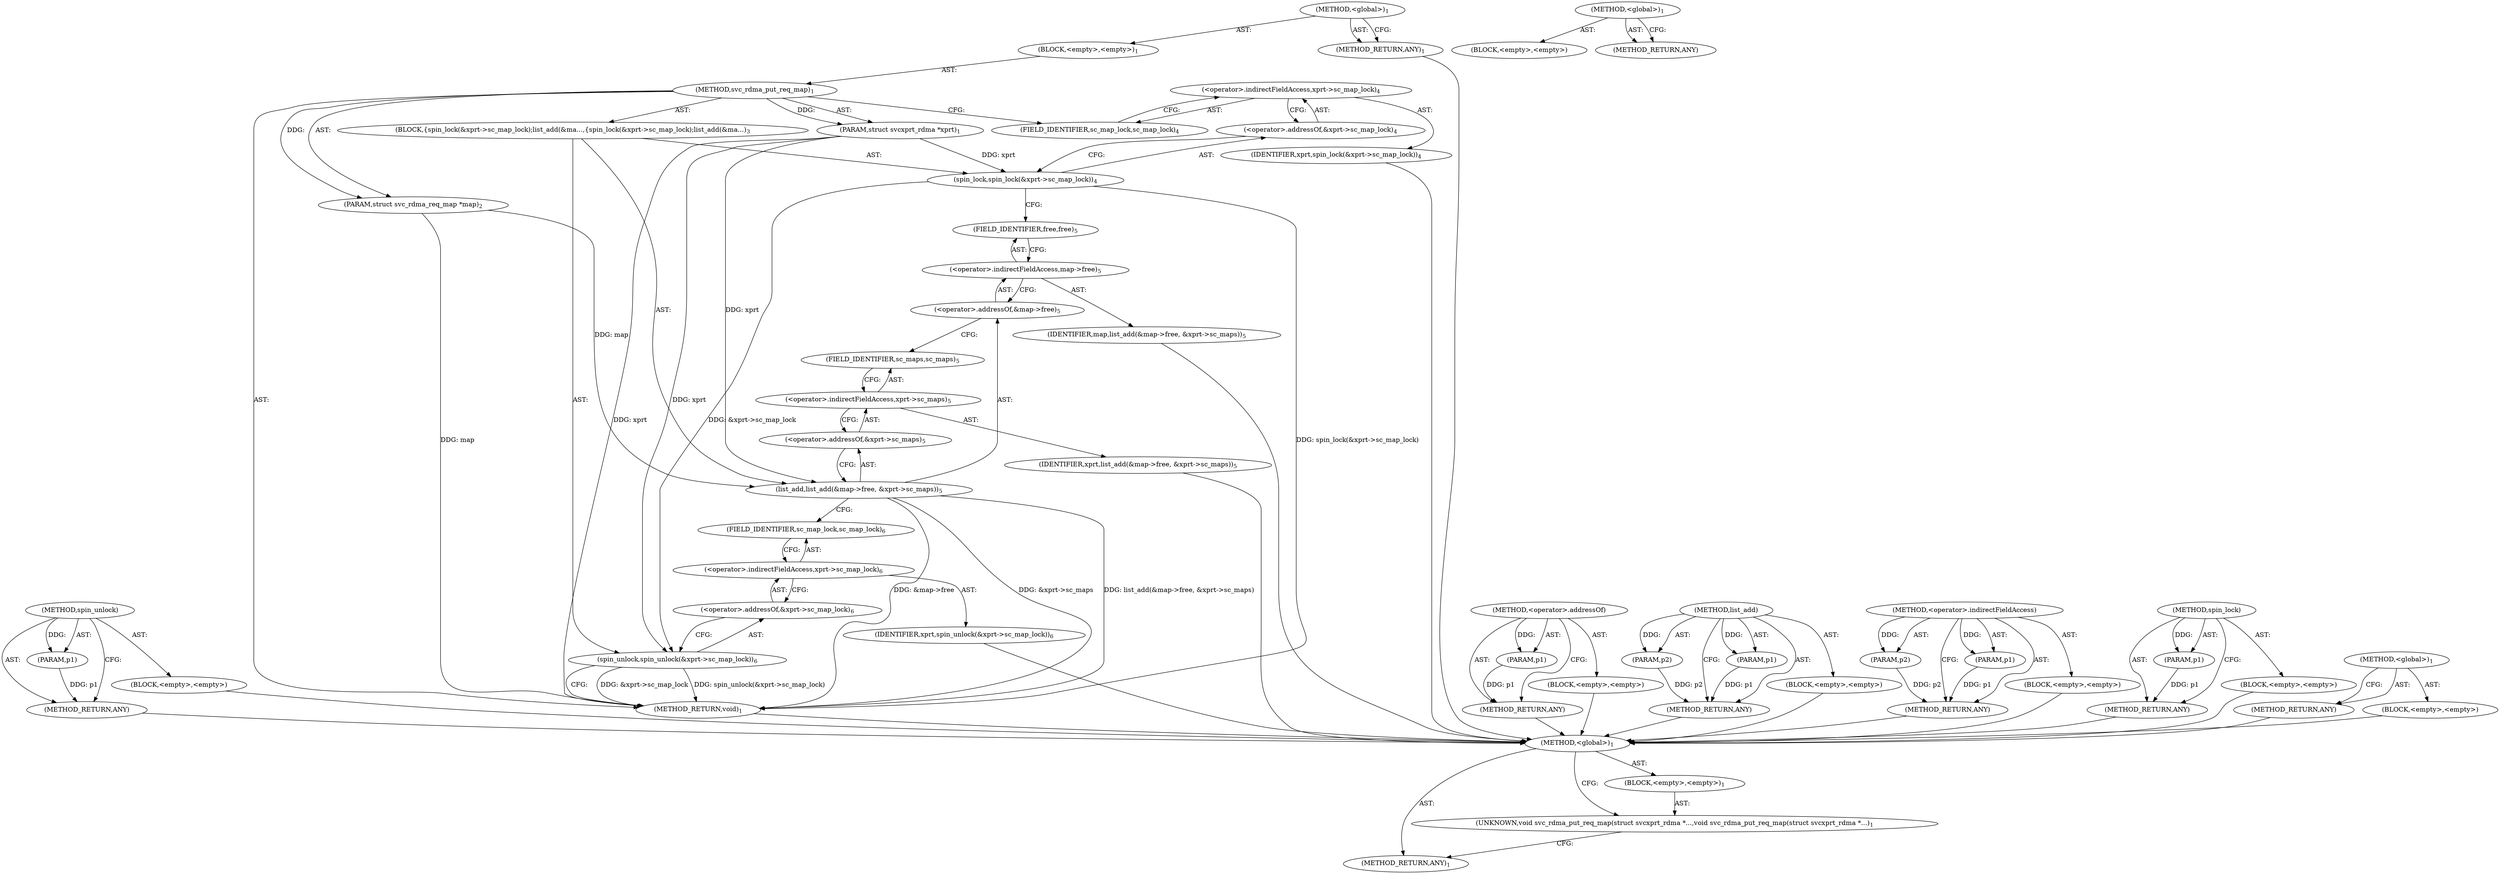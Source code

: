 digraph "&lt;global&gt;" {
vulnerable_68 [label=<(METHOD,spin_unlock)>];
vulnerable_69 [label=<(PARAM,p1)>];
vulnerable_70 [label=<(BLOCK,&lt;empty&gt;,&lt;empty&gt;)>];
vulnerable_71 [label=<(METHOD_RETURN,ANY)>];
vulnerable_6 [label=<(METHOD,&lt;global&gt;)<SUB>1</SUB>>];
vulnerable_7 [label=<(BLOCK,&lt;empty&gt;,&lt;empty&gt;)<SUB>1</SUB>>];
vulnerable_8 [label=<(METHOD,svc_rdma_put_req_map)<SUB>1</SUB>>];
vulnerable_9 [label=<(PARAM,struct svcxprt_rdma *xprt)<SUB>1</SUB>>];
vulnerable_10 [label=<(PARAM,struct svc_rdma_req_map *map)<SUB>2</SUB>>];
vulnerable_11 [label=<(BLOCK,{
	spin_lock(&amp;xprt-&gt;sc_map_lock);
	list_add(&amp;ma...,{
	spin_lock(&amp;xprt-&gt;sc_map_lock);
	list_add(&amp;ma...)<SUB>3</SUB>>];
vulnerable_12 [label=<(spin_lock,spin_lock(&amp;xprt-&gt;sc_map_lock))<SUB>4</SUB>>];
vulnerable_13 [label=<(&lt;operator&gt;.addressOf,&amp;xprt-&gt;sc_map_lock)<SUB>4</SUB>>];
vulnerable_14 [label=<(&lt;operator&gt;.indirectFieldAccess,xprt-&gt;sc_map_lock)<SUB>4</SUB>>];
vulnerable_15 [label=<(IDENTIFIER,xprt,spin_lock(&amp;xprt-&gt;sc_map_lock))<SUB>4</SUB>>];
vulnerable_16 [label=<(FIELD_IDENTIFIER,sc_map_lock,sc_map_lock)<SUB>4</SUB>>];
vulnerable_17 [label=<(list_add,list_add(&amp;map-&gt;free, &amp;xprt-&gt;sc_maps))<SUB>5</SUB>>];
vulnerable_18 [label=<(&lt;operator&gt;.addressOf,&amp;map-&gt;free)<SUB>5</SUB>>];
vulnerable_19 [label=<(&lt;operator&gt;.indirectFieldAccess,map-&gt;free)<SUB>5</SUB>>];
vulnerable_20 [label=<(IDENTIFIER,map,list_add(&amp;map-&gt;free, &amp;xprt-&gt;sc_maps))<SUB>5</SUB>>];
vulnerable_21 [label=<(FIELD_IDENTIFIER,free,free)<SUB>5</SUB>>];
vulnerable_22 [label=<(&lt;operator&gt;.addressOf,&amp;xprt-&gt;sc_maps)<SUB>5</SUB>>];
vulnerable_23 [label=<(&lt;operator&gt;.indirectFieldAccess,xprt-&gt;sc_maps)<SUB>5</SUB>>];
vulnerable_24 [label=<(IDENTIFIER,xprt,list_add(&amp;map-&gt;free, &amp;xprt-&gt;sc_maps))<SUB>5</SUB>>];
vulnerable_25 [label=<(FIELD_IDENTIFIER,sc_maps,sc_maps)<SUB>5</SUB>>];
vulnerable_26 [label=<(spin_unlock,spin_unlock(&amp;xprt-&gt;sc_map_lock))<SUB>6</SUB>>];
vulnerable_27 [label=<(&lt;operator&gt;.addressOf,&amp;xprt-&gt;sc_map_lock)<SUB>6</SUB>>];
vulnerable_28 [label=<(&lt;operator&gt;.indirectFieldAccess,xprt-&gt;sc_map_lock)<SUB>6</SUB>>];
vulnerable_29 [label=<(IDENTIFIER,xprt,spin_unlock(&amp;xprt-&gt;sc_map_lock))<SUB>6</SUB>>];
vulnerable_30 [label=<(FIELD_IDENTIFIER,sc_map_lock,sc_map_lock)<SUB>6</SUB>>];
vulnerable_31 [label=<(METHOD_RETURN,void)<SUB>1</SUB>>];
vulnerable_33 [label=<(METHOD_RETURN,ANY)<SUB>1</SUB>>];
vulnerable_54 [label=<(METHOD,&lt;operator&gt;.addressOf)>];
vulnerable_55 [label=<(PARAM,p1)>];
vulnerable_56 [label=<(BLOCK,&lt;empty&gt;,&lt;empty&gt;)>];
vulnerable_57 [label=<(METHOD_RETURN,ANY)>];
vulnerable_63 [label=<(METHOD,list_add)>];
vulnerable_64 [label=<(PARAM,p1)>];
vulnerable_65 [label=<(PARAM,p2)>];
vulnerable_66 [label=<(BLOCK,&lt;empty&gt;,&lt;empty&gt;)>];
vulnerable_67 [label=<(METHOD_RETURN,ANY)>];
vulnerable_58 [label=<(METHOD,&lt;operator&gt;.indirectFieldAccess)>];
vulnerable_59 [label=<(PARAM,p1)>];
vulnerable_60 [label=<(PARAM,p2)>];
vulnerable_61 [label=<(BLOCK,&lt;empty&gt;,&lt;empty&gt;)>];
vulnerable_62 [label=<(METHOD_RETURN,ANY)>];
vulnerable_50 [label=<(METHOD,spin_lock)>];
vulnerable_51 [label=<(PARAM,p1)>];
vulnerable_52 [label=<(BLOCK,&lt;empty&gt;,&lt;empty&gt;)>];
vulnerable_53 [label=<(METHOD_RETURN,ANY)>];
vulnerable_44 [label=<(METHOD,&lt;global&gt;)<SUB>1</SUB>>];
vulnerable_45 [label=<(BLOCK,&lt;empty&gt;,&lt;empty&gt;)>];
vulnerable_46 [label=<(METHOD_RETURN,ANY)>];
fixed_6 [label=<(METHOD,&lt;global&gt;)<SUB>1</SUB>>];
fixed_7 [label=<(BLOCK,&lt;empty&gt;,&lt;empty&gt;)<SUB>1</SUB>>];
fixed_8 [label=<(UNKNOWN,void svc_rdma_put_req_map(struct svcxprt_rdma *...,void svc_rdma_put_req_map(struct svcxprt_rdma *...)<SUB>1</SUB>>];
fixed_9 [label=<(METHOD_RETURN,ANY)<SUB>1</SUB>>];
fixed_14 [label=<(METHOD,&lt;global&gt;)<SUB>1</SUB>>];
fixed_15 [label=<(BLOCK,&lt;empty&gt;,&lt;empty&gt;)>];
fixed_16 [label=<(METHOD_RETURN,ANY)>];
vulnerable_68 -> vulnerable_69  [key=0, label="AST: "];
vulnerable_68 -> vulnerable_69  [key=1, label="DDG: "];
vulnerable_68 -> vulnerable_70  [key=0, label="AST: "];
vulnerable_68 -> vulnerable_71  [key=0, label="AST: "];
vulnerable_68 -> vulnerable_71  [key=1, label="CFG: "];
vulnerable_69 -> vulnerable_71  [key=0, label="DDG: p1"];
vulnerable_70 -> fixed_6  [key=0];
vulnerable_71 -> fixed_6  [key=0];
vulnerable_6 -> vulnerable_7  [key=0, label="AST: "];
vulnerable_6 -> vulnerable_33  [key=0, label="AST: "];
vulnerable_6 -> vulnerable_33  [key=1, label="CFG: "];
vulnerable_7 -> vulnerable_8  [key=0, label="AST: "];
vulnerable_8 -> vulnerable_9  [key=0, label="AST: "];
vulnerable_8 -> vulnerable_9  [key=1, label="DDG: "];
vulnerable_8 -> vulnerable_10  [key=0, label="AST: "];
vulnerable_8 -> vulnerable_10  [key=1, label="DDG: "];
vulnerable_8 -> vulnerable_11  [key=0, label="AST: "];
vulnerable_8 -> vulnerable_31  [key=0, label="AST: "];
vulnerable_8 -> vulnerable_16  [key=0, label="CFG: "];
vulnerable_9 -> vulnerable_31  [key=0, label="DDG: xprt"];
vulnerable_9 -> vulnerable_12  [key=0, label="DDG: xprt"];
vulnerable_9 -> vulnerable_17  [key=0, label="DDG: xprt"];
vulnerable_9 -> vulnerable_26  [key=0, label="DDG: xprt"];
vulnerable_10 -> vulnerable_31  [key=0, label="DDG: map"];
vulnerable_10 -> vulnerable_17  [key=0, label="DDG: map"];
vulnerable_11 -> vulnerable_12  [key=0, label="AST: "];
vulnerable_11 -> vulnerable_17  [key=0, label="AST: "];
vulnerable_11 -> vulnerable_26  [key=0, label="AST: "];
vulnerable_12 -> vulnerable_13  [key=0, label="AST: "];
vulnerable_12 -> vulnerable_21  [key=0, label="CFG: "];
vulnerable_12 -> vulnerable_31  [key=0, label="DDG: spin_lock(&amp;xprt-&gt;sc_map_lock)"];
vulnerable_12 -> vulnerable_26  [key=0, label="DDG: &amp;xprt-&gt;sc_map_lock"];
vulnerable_13 -> vulnerable_14  [key=0, label="AST: "];
vulnerable_13 -> vulnerable_12  [key=0, label="CFG: "];
vulnerable_14 -> vulnerable_15  [key=0, label="AST: "];
vulnerable_14 -> vulnerable_16  [key=0, label="AST: "];
vulnerable_14 -> vulnerable_13  [key=0, label="CFG: "];
vulnerable_15 -> fixed_6  [key=0];
vulnerable_16 -> vulnerable_14  [key=0, label="CFG: "];
vulnerable_17 -> vulnerable_18  [key=0, label="AST: "];
vulnerable_17 -> vulnerable_22  [key=0, label="AST: "];
vulnerable_17 -> vulnerable_30  [key=0, label="CFG: "];
vulnerable_17 -> vulnerable_31  [key=0, label="DDG: &amp;map-&gt;free"];
vulnerable_17 -> vulnerable_31  [key=1, label="DDG: &amp;xprt-&gt;sc_maps"];
vulnerable_17 -> vulnerable_31  [key=2, label="DDG: list_add(&amp;map-&gt;free, &amp;xprt-&gt;sc_maps)"];
vulnerable_18 -> vulnerable_19  [key=0, label="AST: "];
vulnerable_18 -> vulnerable_25  [key=0, label="CFG: "];
vulnerable_19 -> vulnerable_20  [key=0, label="AST: "];
vulnerable_19 -> vulnerable_21  [key=0, label="AST: "];
vulnerable_19 -> vulnerable_18  [key=0, label="CFG: "];
vulnerable_20 -> fixed_6  [key=0];
vulnerable_21 -> vulnerable_19  [key=0, label="CFG: "];
vulnerable_22 -> vulnerable_23  [key=0, label="AST: "];
vulnerable_22 -> vulnerable_17  [key=0, label="CFG: "];
vulnerable_23 -> vulnerable_24  [key=0, label="AST: "];
vulnerable_23 -> vulnerable_25  [key=0, label="AST: "];
vulnerable_23 -> vulnerable_22  [key=0, label="CFG: "];
vulnerable_24 -> fixed_6  [key=0];
vulnerable_25 -> vulnerable_23  [key=0, label="CFG: "];
vulnerable_26 -> vulnerable_27  [key=0, label="AST: "];
vulnerable_26 -> vulnerable_31  [key=0, label="CFG: "];
vulnerable_26 -> vulnerable_31  [key=1, label="DDG: &amp;xprt-&gt;sc_map_lock"];
vulnerable_26 -> vulnerable_31  [key=2, label="DDG: spin_unlock(&amp;xprt-&gt;sc_map_lock)"];
vulnerable_27 -> vulnerable_28  [key=0, label="AST: "];
vulnerable_27 -> vulnerable_26  [key=0, label="CFG: "];
vulnerable_28 -> vulnerable_29  [key=0, label="AST: "];
vulnerable_28 -> vulnerable_30  [key=0, label="AST: "];
vulnerable_28 -> vulnerable_27  [key=0, label="CFG: "];
vulnerable_29 -> fixed_6  [key=0];
vulnerable_30 -> vulnerable_28  [key=0, label="CFG: "];
vulnerable_31 -> fixed_6  [key=0];
vulnerable_33 -> fixed_6  [key=0];
vulnerable_54 -> vulnerable_55  [key=0, label="AST: "];
vulnerable_54 -> vulnerable_55  [key=1, label="DDG: "];
vulnerable_54 -> vulnerable_56  [key=0, label="AST: "];
vulnerable_54 -> vulnerable_57  [key=0, label="AST: "];
vulnerable_54 -> vulnerable_57  [key=1, label="CFG: "];
vulnerable_55 -> vulnerable_57  [key=0, label="DDG: p1"];
vulnerable_56 -> fixed_6  [key=0];
vulnerable_57 -> fixed_6  [key=0];
vulnerable_63 -> vulnerable_64  [key=0, label="AST: "];
vulnerable_63 -> vulnerable_64  [key=1, label="DDG: "];
vulnerable_63 -> vulnerable_66  [key=0, label="AST: "];
vulnerable_63 -> vulnerable_65  [key=0, label="AST: "];
vulnerable_63 -> vulnerable_65  [key=1, label="DDG: "];
vulnerable_63 -> vulnerable_67  [key=0, label="AST: "];
vulnerable_63 -> vulnerable_67  [key=1, label="CFG: "];
vulnerable_64 -> vulnerable_67  [key=0, label="DDG: p1"];
vulnerable_65 -> vulnerable_67  [key=0, label="DDG: p2"];
vulnerable_66 -> fixed_6  [key=0];
vulnerable_67 -> fixed_6  [key=0];
vulnerable_58 -> vulnerable_59  [key=0, label="AST: "];
vulnerable_58 -> vulnerable_59  [key=1, label="DDG: "];
vulnerable_58 -> vulnerable_61  [key=0, label="AST: "];
vulnerable_58 -> vulnerable_60  [key=0, label="AST: "];
vulnerable_58 -> vulnerable_60  [key=1, label="DDG: "];
vulnerable_58 -> vulnerable_62  [key=0, label="AST: "];
vulnerable_58 -> vulnerable_62  [key=1, label="CFG: "];
vulnerable_59 -> vulnerable_62  [key=0, label="DDG: p1"];
vulnerable_60 -> vulnerable_62  [key=0, label="DDG: p2"];
vulnerable_61 -> fixed_6  [key=0];
vulnerable_62 -> fixed_6  [key=0];
vulnerable_50 -> vulnerable_51  [key=0, label="AST: "];
vulnerable_50 -> vulnerable_51  [key=1, label="DDG: "];
vulnerable_50 -> vulnerable_52  [key=0, label="AST: "];
vulnerable_50 -> vulnerable_53  [key=0, label="AST: "];
vulnerable_50 -> vulnerable_53  [key=1, label="CFG: "];
vulnerable_51 -> vulnerable_53  [key=0, label="DDG: p1"];
vulnerable_52 -> fixed_6  [key=0];
vulnerable_53 -> fixed_6  [key=0];
vulnerable_44 -> vulnerable_45  [key=0, label="AST: "];
vulnerable_44 -> vulnerable_46  [key=0, label="AST: "];
vulnerable_44 -> vulnerable_46  [key=1, label="CFG: "];
vulnerable_45 -> fixed_6  [key=0];
vulnerable_46 -> fixed_6  [key=0];
fixed_6 -> fixed_7  [key=0, label="AST: "];
fixed_6 -> fixed_9  [key=0, label="AST: "];
fixed_6 -> fixed_8  [key=0, label="CFG: "];
fixed_7 -> fixed_8  [key=0, label="AST: "];
fixed_8 -> fixed_9  [key=0, label="CFG: "];
fixed_14 -> fixed_15  [key=0, label="AST: "];
fixed_14 -> fixed_16  [key=0, label="AST: "];
fixed_14 -> fixed_16  [key=1, label="CFG: "];
}
